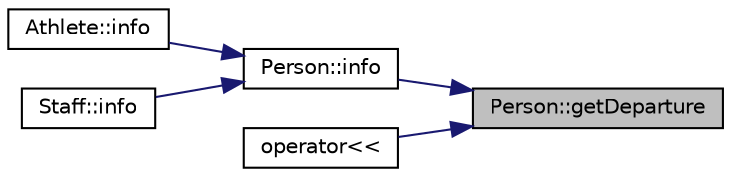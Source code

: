 digraph "Person::getDeparture"
{
 // LATEX_PDF_SIZE
  edge [fontname="Helvetica",fontsize="10",labelfontname="Helvetica",labelfontsize="10"];
  node [fontname="Helvetica",fontsize="10",shape=record];
  rankdir="RL";
  Node1 [label="Person::getDeparture",height=0.2,width=0.4,color="black", fillcolor="grey75", style="filled", fontcolor="black",tooltip=" "];
  Node1 -> Node2 [dir="back",color="midnightblue",fontsize="10",style="solid",fontname="Helvetica"];
  Node2 [label="Person::info",height=0.2,width=0.4,color="black", fillcolor="white", style="filled",URL="$class_person.html#a55b73bbe2f35eb2249b7a8225cd123e3",tooltip=" "];
  Node2 -> Node3 [dir="back",color="midnightblue",fontsize="10",style="solid",fontname="Helvetica"];
  Node3 [label="Athlete::info",height=0.2,width=0.4,color="black", fillcolor="white", style="filled",URL="$class_athlete.html#a3fbce844608cbb478101e8cc69b0e56b",tooltip=" "];
  Node2 -> Node4 [dir="back",color="midnightblue",fontsize="10",style="solid",fontname="Helvetica"];
  Node4 [label="Staff::info",height=0.2,width=0.4,color="black", fillcolor="white", style="filled",URL="$class_staff.html#a5653336a15051d84bc8884a7bca9b5dc",tooltip=" "];
  Node1 -> Node5 [dir="back",color="midnightblue",fontsize="10",style="solid",fontname="Helvetica"];
  Node5 [label="operator\<\<",height=0.2,width=0.4,color="black", fillcolor="white", style="filled",URL="$_person_8h.html#a520925d2df99c77933138568a48577dd",tooltip=" "];
}

